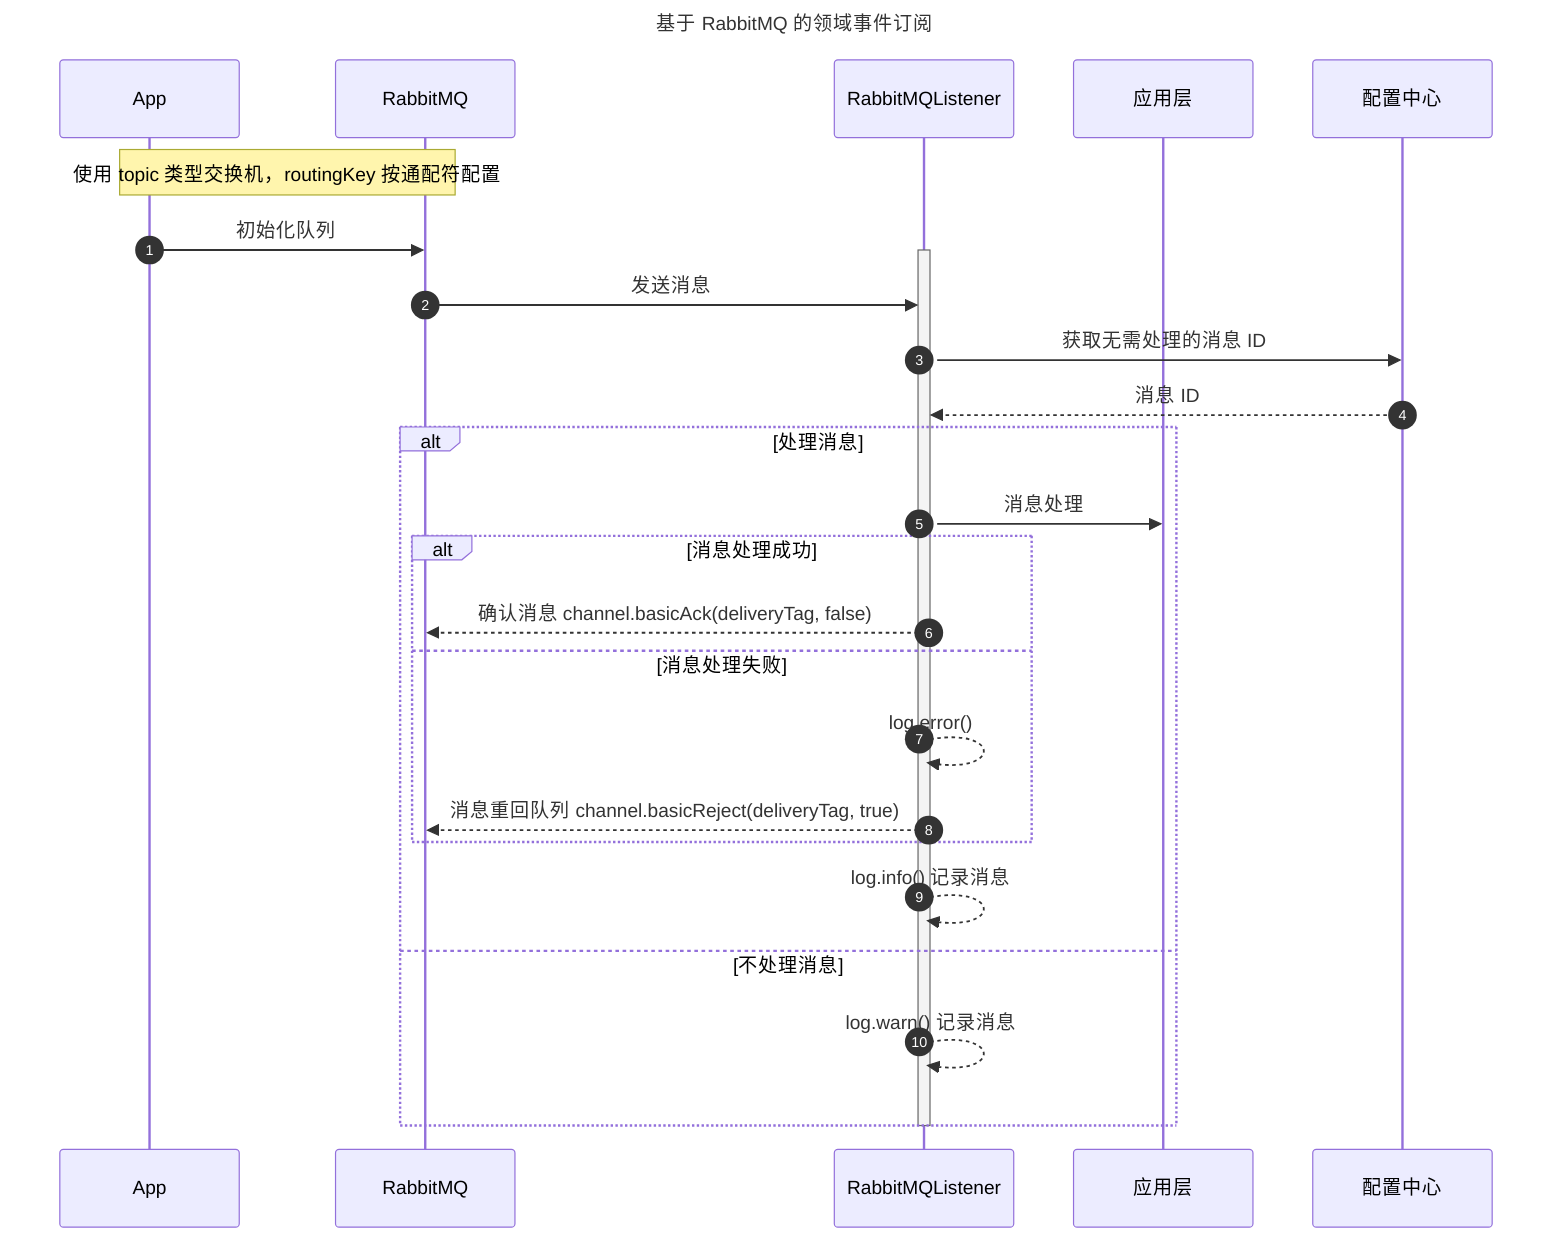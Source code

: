 sequenceDiagram
    title 基于 RabbitMQ 的领域事件订阅

    autonumber

    participant App
    participant RabbitMQ
    participant RabbitMQListener
    participant 应用层
    participant 配置中心




    Note over App,RabbitMQ: 使用 topic 类型交换机，routingKey 按通配符配置
    App->>RabbitMQ: 初始化队列

    activate RabbitMQListener
    RabbitMQ->>RabbitMQListener: 发送消息

    RabbitMQListener->>配置中心: 获取无需处理的消息 ID

    配置中心-->>RabbitMQListener: 消息 ID

    alt 处理消息
        RabbitMQListener->>应用层: 消息处理

        alt 消息处理成功
            RabbitMQListener-->>RabbitMQ: 确认消息 channel.basicAck(deliveryTag, false)
        else 消息处理失败
            RabbitMQListener-->>RabbitMQListener: log.error()
            RabbitMQListener-->>RabbitMQ: 消息重回队列 channel.basicReject(deliveryTag, true)
        end

        RabbitMQListener-->>RabbitMQListener: log.info() 记录消息
    else 不处理消息
        RabbitMQListener-->>RabbitMQListener: log.warn() 记录消息
    end


    deactivate RabbitMQListener